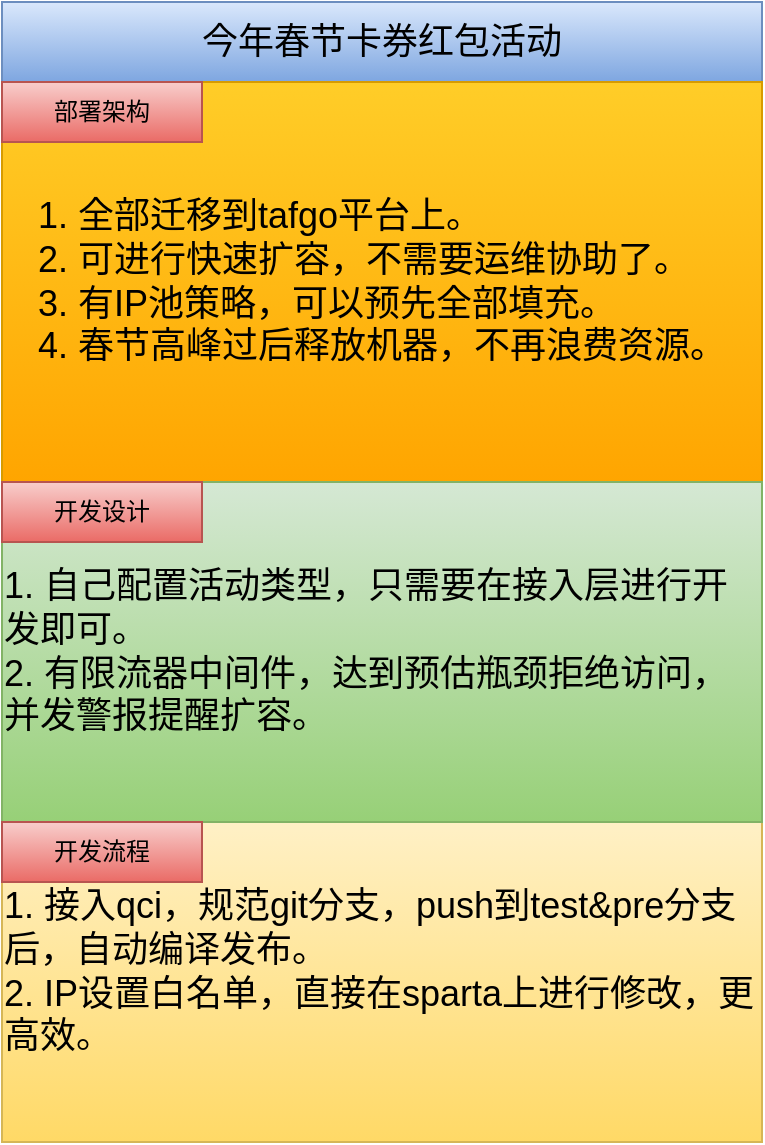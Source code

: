 <mxfile version="12.8.4" type="github">
  <diagram id="0rp5BLN7Kzp_F5bG6_N5" name="Page-1">
    <mxGraphModel dx="820" dy="992" grid="1" gridSize="10" guides="1" tooltips="1" connect="1" arrows="1" fold="1" page="1" pageScale="1" pageWidth="1600" pageHeight="1200" math="0" shadow="0">
      <root>
        <mxCell id="0" />
        <mxCell id="1" parent="0" />
        <mxCell id="LuCzuRn_yOuHDqlbm_r1-9" value="&lt;div style=&quot;text-align: left ; font-size: 18px&quot;&gt;&lt;div&gt;1. 接入qci，规范git分支，push到test&amp;amp;pre分支后，自动编译发布。&lt;/div&gt;&lt;div&gt;2. IP设置白名单，直接在sparta上进行修改，更高效。&lt;/div&gt;&lt;/div&gt;" style="rounded=0;whiteSpace=wrap;html=1;fillColor=#fff2cc;strokeColor=#d6b656;gradientColor=#ffd966;" parent="1" vertex="1">
          <mxGeometry x="50" y="530" width="380" height="170" as="geometry" />
        </mxCell>
        <mxCell id="LuCzuRn_yOuHDqlbm_r1-3" value="&lt;font style=&quot;font-size: 18px&quot;&gt;今年春节卡券红包活动&lt;/font&gt;" style="rounded=0;whiteSpace=wrap;html=1;gradientColor=#7ea6e0;fillColor=#dae8fc;strokeColor=#6c8ebf;" parent="1" vertex="1">
          <mxGeometry x="50" y="130" width="380" height="40" as="geometry" />
        </mxCell>
        <mxCell id="LuCzuRn_yOuHDqlbm_r1-4" value="&lt;div style=&quot;text-align: left ; font-size: 18px&quot;&gt;&lt;font style=&quot;font-size: 18px&quot;&gt;1. 全部迁移到tafgo平台上。&lt;/font&gt;&lt;/div&gt;&lt;div style=&quot;text-align: left ; font-size: 18px&quot;&gt;&lt;font style=&quot;font-size: 18px&quot;&gt;2. 可进行快速扩容，不需要运维协助了。&lt;/font&gt;&lt;/div&gt;&lt;div style=&quot;text-align: left ; font-size: 18px&quot;&gt;&lt;font style=&quot;font-size: 18px&quot;&gt;3. 有IP池策略，可以预先全部填充。&lt;/font&gt;&lt;/div&gt;&lt;div style=&quot;text-align: left ; font-size: 18px&quot;&gt;&lt;font style=&quot;font-size: 18px&quot;&gt;4. 春节高峰过后释放机器，不再浪费资源。&lt;/font&gt;&lt;/div&gt;" style="rounded=0;whiteSpace=wrap;html=1;fillColor=#ffcd28;strokeColor=#d79b00;gradientColor=#ffa500;" parent="1" vertex="1">
          <mxGeometry x="50" y="170" width="380" height="200" as="geometry" />
        </mxCell>
        <mxCell id="LuCzuRn_yOuHDqlbm_r1-5" value="部署架构" style="rounded=0;whiteSpace=wrap;html=1;gradientColor=#ea6b66;fillColor=#f8cecc;strokeColor=#b85450;" parent="1" vertex="1">
          <mxGeometry x="50" y="170" width="100" height="30" as="geometry" />
        </mxCell>
        <mxCell id="LuCzuRn_yOuHDqlbm_r1-6" value="&lt;div style=&quot;text-align: left ; font-size: 18px&quot;&gt;&lt;div&gt;1. 自己配置活动类型，只需要在接入层进行开发即可。&lt;/div&gt;&lt;div&gt;2. 有限流器中间件，达到预估瓶颈拒绝访问，并发警报提醒扩容。&lt;/div&gt;&lt;/div&gt;" style="rounded=0;whiteSpace=wrap;html=1;fillColor=#d5e8d4;strokeColor=#82b366;gradientColor=#97d077;" parent="1" vertex="1">
          <mxGeometry x="50" y="370" width="380" height="170" as="geometry" />
        </mxCell>
        <mxCell id="LuCzuRn_yOuHDqlbm_r1-7" value="开发设计" style="rounded=0;whiteSpace=wrap;html=1;gradientColor=#ea6b66;fillColor=#f8cecc;strokeColor=#b85450;" parent="1" vertex="1">
          <mxGeometry x="50" y="370" width="100" height="30" as="geometry" />
        </mxCell>
        <mxCell id="LuCzuRn_yOuHDqlbm_r1-8" value="开发流程" style="rounded=0;whiteSpace=wrap;html=1;gradientColor=#ea6b66;fillColor=#f8cecc;strokeColor=#b85450;" parent="1" vertex="1">
          <mxGeometry x="50" y="540" width="100" height="30" as="geometry" />
        </mxCell>
      </root>
    </mxGraphModel>
  </diagram>
</mxfile>
